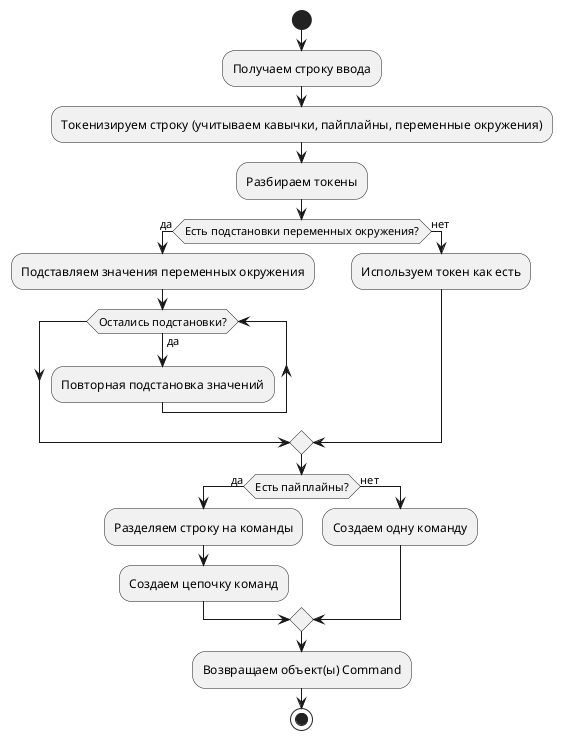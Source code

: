 @startuml
start
:Получаем строку ввода;
:Токенизируем строку (учитываем кавычки, пайплайны, переменные окружения);
:Разбираем токены;
if (Есть подстановки переменных окружения?) then (да)
  :Подставляем значения переменных окружения;
  while (Остались подстановки?) is (да)
    :Повторная подстановка значений;
  endwhile
else (нет)
  :Используем токен как есть;
endif
if (Есть пайплайны?) then (да)
  :Разделяем строку на команды;
  :Создаем цепочку команд;
else (нет)
  :Создаем одну команду;
endif
:Возвращаем объект(ы) Command;
stop
@enduml
